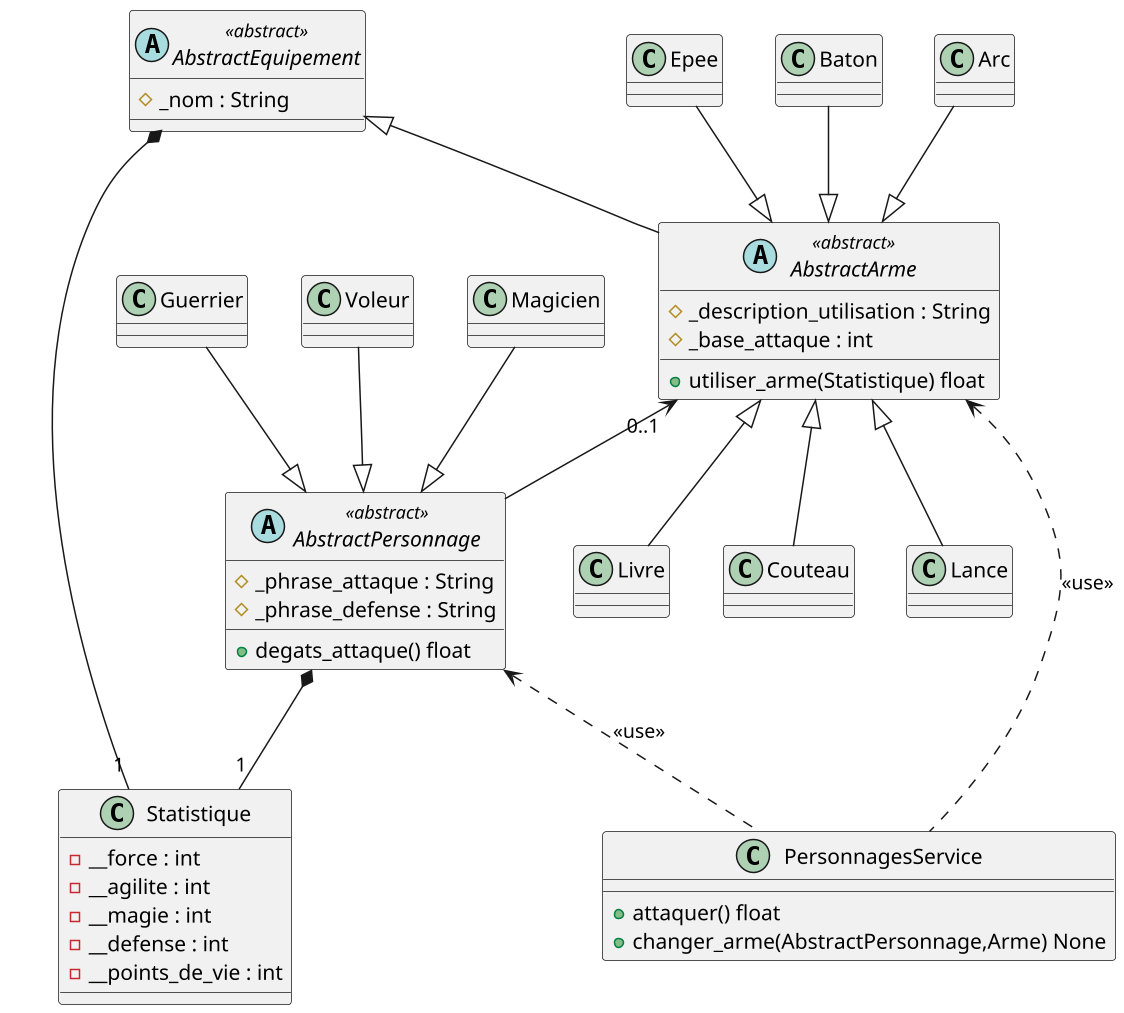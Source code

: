 @startuml
scale 1.5
abstract class AbstractPersonnage 	<<abstract>> {
	#_phrase_attaque : String 
	#_phrase_defense : String 
	+degats_attaque() float
    }
	 

abstract class AbstractEquipement <<abstract>> {
	#_nom : String
}
	 
class Statistique {
	 -__force : int
	 -__agilite : int
	 -__magie : int
	 -__defense : int
	 -__points_de_vie : int
}

class PersonnagesService {
	+attaquer() float
	+changer_arme(AbstractPersonnage,Arme) None
}

abstract class AbstractArme <<abstract>>{
    #_description_utilisation : String
    #_base_attaque : int
    +utiliser_arme(Statistique) float
}

AbstractPersonnage <.. PersonnagesService : <<use>>
AbstractArme <.. PersonnagesService : <<use>>



AbstractPersonnage *--"1" Statistique
AbstractArme "0..1"<-- AbstractPersonnage
AbstractEquipement <|-- AbstractArme
AbstractEquipement *--"1" Statistique

Magicien --|> AbstractPersonnage
Guerrier --|> AbstractPersonnage
Voleur --|> AbstractPersonnage

Epee --|> AbstractArme
Baton --|> AbstractArme
Arc --|> AbstractArme
AbstractArme <|-- Couteau
AbstractArme <|-- Lance
AbstractArme <|-- Livre

@enduml